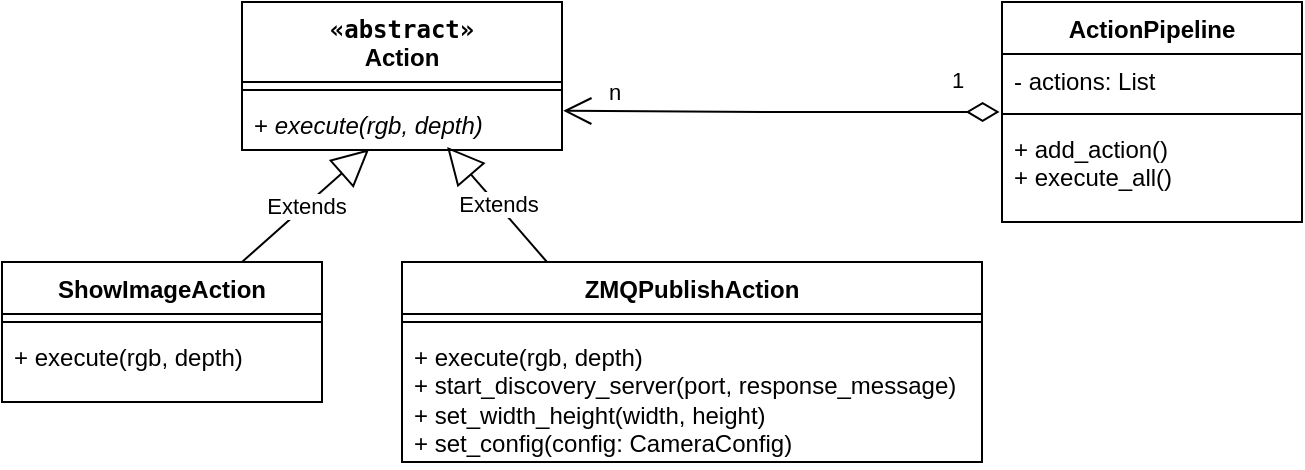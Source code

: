 <mxfile version="27.1.5">
  <diagram name="Page-1" id="f3uhquZISNhwGD0H_4T6">
    <mxGraphModel dx="647" dy="958" grid="1" gridSize="10" guides="1" tooltips="1" connect="1" arrows="1" fold="1" page="1" pageScale="1" pageWidth="850" pageHeight="1100" math="0" shadow="0">
      <root>
        <mxCell id="0" />
        <mxCell id="1" parent="0" />
        <mxCell id="mLOzx1hUAFcmSXRvfX48-1" value="&lt;div&gt;&lt;code class=&quot;whitespace-pre!&quot;&gt;&lt;span&gt;&lt;span&gt;«&lt;/span&gt;&lt;span&gt;&lt;span class=&quot;hljs-keyword&quot;&gt;abstract&lt;/span&gt;&lt;/span&gt;&lt;span&gt;»&lt;/span&gt;&lt;/span&gt;&lt;/code&gt;&lt;/div&gt;Action" style="swimlane;fontStyle=1;align=center;verticalAlign=top;childLayout=stackLayout;horizontal=1;startSize=40;horizontalStack=0;resizeParent=1;resizeParentMax=0;resizeLast=0;collapsible=1;marginBottom=0;whiteSpace=wrap;html=1;" parent="1" vertex="1">
          <mxGeometry x="160" y="200" width="160" height="74" as="geometry" />
        </mxCell>
        <mxCell id="mLOzx1hUAFcmSXRvfX48-3" value="" style="line;strokeWidth=1;fillColor=none;align=left;verticalAlign=middle;spacingTop=-1;spacingLeft=3;spacingRight=3;rotatable=0;labelPosition=right;points=[];portConstraint=eastwest;strokeColor=inherit;" parent="mLOzx1hUAFcmSXRvfX48-1" vertex="1">
          <mxGeometry y="40" width="160" height="8" as="geometry" />
        </mxCell>
        <mxCell id="mLOzx1hUAFcmSXRvfX48-4" value="+&amp;nbsp;&lt;i&gt;execute(rgb, depth)&lt;/i&gt;" style="text;strokeColor=none;fillColor=none;align=left;verticalAlign=top;spacingLeft=4;spacingRight=4;overflow=hidden;rotatable=0;points=[[0,0.5],[1,0.5]];portConstraint=eastwest;whiteSpace=wrap;html=1;" parent="mLOzx1hUAFcmSXRvfX48-1" vertex="1">
          <mxGeometry y="48" width="160" height="26" as="geometry" />
        </mxCell>
        <mxCell id="mLOzx1hUAFcmSXRvfX48-5" value="ShowImageAction" style="swimlane;fontStyle=1;align=center;verticalAlign=top;childLayout=stackLayout;horizontal=1;startSize=26;horizontalStack=0;resizeParent=1;resizeParentMax=0;resizeLast=0;collapsible=1;marginBottom=0;whiteSpace=wrap;html=1;" parent="1" vertex="1">
          <mxGeometry x="40" y="330" width="160" height="70" as="geometry" />
        </mxCell>
        <mxCell id="mLOzx1hUAFcmSXRvfX48-7" value="" style="line;strokeWidth=1;fillColor=none;align=left;verticalAlign=middle;spacingTop=-1;spacingLeft=3;spacingRight=3;rotatable=0;labelPosition=right;points=[];portConstraint=eastwest;strokeColor=inherit;" parent="mLOzx1hUAFcmSXRvfX48-5" vertex="1">
          <mxGeometry y="26" width="160" height="8" as="geometry" />
        </mxCell>
        <mxCell id="mLOzx1hUAFcmSXRvfX48-8" value="+ execute(rgb, depth)" style="text;strokeColor=none;fillColor=none;align=left;verticalAlign=top;spacingLeft=4;spacingRight=4;overflow=hidden;rotatable=0;points=[[0,0.5],[1,0.5]];portConstraint=eastwest;whiteSpace=wrap;html=1;" parent="mLOzx1hUAFcmSXRvfX48-5" vertex="1">
          <mxGeometry y="34" width="160" height="36" as="geometry" />
        </mxCell>
        <mxCell id="mLOzx1hUAFcmSXRvfX48-10" value="ZMQPublishAction" style="swimlane;fontStyle=1;align=center;verticalAlign=top;childLayout=stackLayout;horizontal=1;startSize=26;horizontalStack=0;resizeParent=1;resizeParentMax=0;resizeLast=0;collapsible=1;marginBottom=0;whiteSpace=wrap;html=1;" parent="1" vertex="1">
          <mxGeometry x="240" y="330" width="290" height="100" as="geometry" />
        </mxCell>
        <mxCell id="mLOzx1hUAFcmSXRvfX48-12" value="" style="line;strokeWidth=1;fillColor=none;align=left;verticalAlign=middle;spacingTop=-1;spacingLeft=3;spacingRight=3;rotatable=0;labelPosition=right;points=[];portConstraint=eastwest;strokeColor=inherit;" parent="mLOzx1hUAFcmSXRvfX48-10" vertex="1">
          <mxGeometry y="26" width="290" height="8" as="geometry" />
        </mxCell>
        <mxCell id="mLOzx1hUAFcmSXRvfX48-13" value="&lt;div&gt;+ execute(rgb, depth)&lt;/div&gt;&lt;div&gt;+ start_discovery_server(port, response_message)&lt;/div&gt;&lt;div&gt;+ set_width_height(width, height)&lt;/div&gt;&lt;div&gt;+ set_config(config: CameraConfig)&lt;/div&gt;" style="text;strokeColor=none;fillColor=none;align=left;verticalAlign=top;spacingLeft=4;spacingRight=4;overflow=hidden;rotatable=0;points=[[0,0.5],[1,0.5]];portConstraint=eastwest;whiteSpace=wrap;html=1;" parent="mLOzx1hUAFcmSXRvfX48-10" vertex="1">
          <mxGeometry y="34" width="290" height="66" as="geometry" />
        </mxCell>
        <mxCell id="mLOzx1hUAFcmSXRvfX48-15" value="ActionPipeline" style="swimlane;fontStyle=1;align=center;verticalAlign=top;childLayout=stackLayout;horizontal=1;startSize=26;horizontalStack=0;resizeParent=1;resizeParentMax=0;resizeLast=0;collapsible=1;marginBottom=0;whiteSpace=wrap;html=1;" parent="1" vertex="1">
          <mxGeometry x="540" y="200" width="150" height="110" as="geometry" />
        </mxCell>
        <mxCell id="mLOzx1hUAFcmSXRvfX48-16" value="- actions: List" style="text;strokeColor=none;fillColor=none;align=left;verticalAlign=top;spacingLeft=4;spacingRight=4;overflow=hidden;rotatable=0;points=[[0,0.5],[1,0.5]];portConstraint=eastwest;whiteSpace=wrap;html=1;" parent="mLOzx1hUAFcmSXRvfX48-15" vertex="1">
          <mxGeometry y="26" width="150" height="26" as="geometry" />
        </mxCell>
        <mxCell id="mLOzx1hUAFcmSXRvfX48-17" value="" style="line;strokeWidth=1;fillColor=none;align=left;verticalAlign=middle;spacingTop=-1;spacingLeft=3;spacingRight=3;rotatable=0;labelPosition=right;points=[];portConstraint=eastwest;strokeColor=inherit;" parent="mLOzx1hUAFcmSXRvfX48-15" vertex="1">
          <mxGeometry y="52" width="150" height="8" as="geometry" />
        </mxCell>
        <mxCell id="mLOzx1hUAFcmSXRvfX48-18" value="&lt;div&gt;+ add_action()&lt;/div&gt;&lt;div&gt;+ execute_all()&lt;/div&gt;" style="text;strokeColor=none;fillColor=none;align=left;verticalAlign=top;spacingLeft=4;spacingRight=4;overflow=hidden;rotatable=0;points=[[0,0.5],[1,0.5]];portConstraint=eastwest;whiteSpace=wrap;html=1;" parent="mLOzx1hUAFcmSXRvfX48-15" vertex="1">
          <mxGeometry y="60" width="150" height="50" as="geometry" />
        </mxCell>
        <mxCell id="mLOzx1hUAFcmSXRvfX48-22" value="1" style="endArrow=open;html=1;endSize=12;startArrow=diamondThin;startSize=14;startFill=0;edgeStyle=orthogonalEdgeStyle;align=left;verticalAlign=bottom;rounded=0;entryX=1.004;entryY=0.247;entryDx=0;entryDy=0;entryPerimeter=0;exitX=-0.008;exitY=1.115;exitDx=0;exitDy=0;exitPerimeter=0;" parent="1" source="mLOzx1hUAFcmSXRvfX48-16" target="mLOzx1hUAFcmSXRvfX48-4" edge="1">
          <mxGeometry x="-0.766" y="-7" relative="1" as="geometry">
            <mxPoint x="630" y="250" as="sourcePoint" />
            <mxPoint x="560" y="254.5" as="targetPoint" />
            <mxPoint as="offset" />
          </mxGeometry>
        </mxCell>
        <mxCell id="mLOzx1hUAFcmSXRvfX48-23" value="n" style="edgeLabel;html=1;align=center;verticalAlign=middle;resizable=0;points=[];" parent="mLOzx1hUAFcmSXRvfX48-22" vertex="1" connectable="0">
          <mxGeometry x="0.855" relative="1" as="geometry">
            <mxPoint x="9" y="-10" as="offset" />
          </mxGeometry>
        </mxCell>
        <mxCell id="mLOzx1hUAFcmSXRvfX48-24" value="Extends" style="endArrow=block;endSize=16;endFill=0;html=1;rounded=0;exitX=0.25;exitY=0;exitDx=0;exitDy=0;entryX=0.641;entryY=0.942;entryDx=0;entryDy=0;entryPerimeter=0;" parent="1" source="mLOzx1hUAFcmSXRvfX48-10" target="mLOzx1hUAFcmSXRvfX48-4" edge="1">
          <mxGeometry width="160" relative="1" as="geometry">
            <mxPoint x="330" y="260" as="sourcePoint" />
            <mxPoint x="300" y="280" as="targetPoint" />
          </mxGeometry>
        </mxCell>
        <mxCell id="mLOzx1hUAFcmSXRvfX48-25" value="Extends" style="endArrow=block;endSize=16;endFill=0;html=1;rounded=0;exitX=0.75;exitY=0;exitDx=0;exitDy=0;entryX=0.397;entryY=0.987;entryDx=0;entryDy=0;entryPerimeter=0;" parent="1" source="mLOzx1hUAFcmSXRvfX48-5" target="mLOzx1hUAFcmSXRvfX48-4" edge="1">
          <mxGeometry width="160" relative="1" as="geometry">
            <mxPoint x="360" y="280" as="sourcePoint" />
            <mxPoint x="520" y="280" as="targetPoint" />
          </mxGeometry>
        </mxCell>
      </root>
    </mxGraphModel>
  </diagram>
</mxfile>

